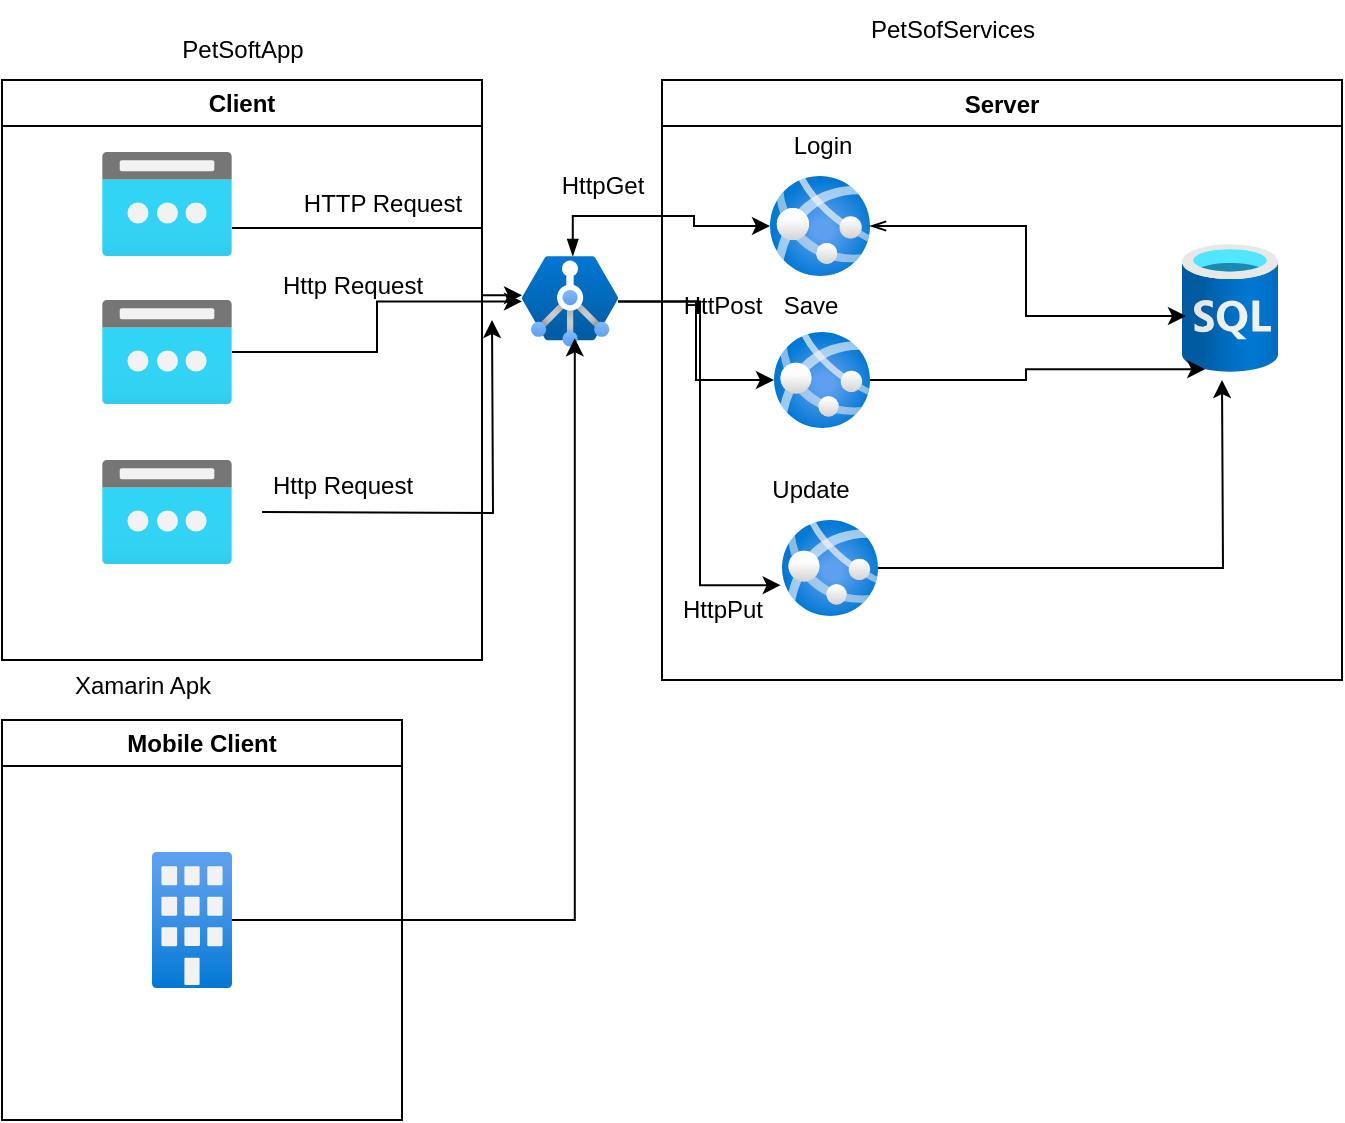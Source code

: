 <mxfile version="26.2.8">
  <diagram name="Página-1" id="9xy3kgC2zFt6_RA4Lh8E">
    <mxGraphModel dx="1044" dy="1731" grid="1" gridSize="10" guides="1" tooltips="1" connect="1" arrows="1" fold="1" page="1" pageScale="1" pageWidth="827" pageHeight="1169" math="0" shadow="0">
      <root>
        <mxCell id="0" />
        <mxCell id="1" parent="0" />
        <mxCell id="7BlhK_Sb44Tu6MLW47Kn-22" value="Server" style="swimlane;" parent="1" vertex="1">
          <mxGeometry x="340" y="30" width="340" height="300" as="geometry" />
        </mxCell>
        <mxCell id="7BlhK_Sb44Tu6MLW47Kn-24" value="" style="image;aspect=fixed;html=1;points=[];align=center;fontSize=12;image=img/lib/azure2/app_services/App_Services.svg;" parent="7BlhK_Sb44Tu6MLW47Kn-22" vertex="1">
          <mxGeometry x="54" y="48" width="50" height="50" as="geometry" />
        </mxCell>
        <mxCell id="7BlhK_Sb44Tu6MLW47Kn-27" value="" style="image;aspect=fixed;html=1;points=[];align=center;fontSize=12;image=img/lib/azure2/app_services/App_Services.svg;" parent="7BlhK_Sb44Tu6MLW47Kn-22" vertex="1">
          <mxGeometry x="56" y="126" width="48" height="48" as="geometry" />
        </mxCell>
        <mxCell id="fcScC6DPo2DDZxpifk3k-20" style="edgeStyle=orthogonalEdgeStyle;rounded=0;orthogonalLoop=1;jettySize=auto;html=1;" edge="1" parent="7BlhK_Sb44Tu6MLW47Kn-22" source="7BlhK_Sb44Tu6MLW47Kn-28">
          <mxGeometry relative="1" as="geometry">
            <mxPoint x="280" y="150" as="targetPoint" />
          </mxGeometry>
        </mxCell>
        <mxCell id="7BlhK_Sb44Tu6MLW47Kn-28" value="" style="image;aspect=fixed;html=1;points=[];align=center;fontSize=12;image=img/lib/azure2/app_services/App_Services.svg;" parent="7BlhK_Sb44Tu6MLW47Kn-22" vertex="1">
          <mxGeometry x="60" y="220" width="48" height="48" as="geometry" />
        </mxCell>
        <mxCell id="fcScC6DPo2DDZxpifk3k-19" value="HttPost" style="text;html=1;align=center;verticalAlign=middle;resizable=0;points=[];autosize=1;strokeColor=none;fillColor=none;" vertex="1" parent="7BlhK_Sb44Tu6MLW47Kn-22">
          <mxGeometry y="98" width="60" height="30" as="geometry" />
        </mxCell>
        <mxCell id="fcScC6DPo2DDZxpifk3k-22" value="Save" style="text;html=1;align=center;verticalAlign=middle;resizable=0;points=[];autosize=1;strokeColor=none;fillColor=none;" vertex="1" parent="7BlhK_Sb44Tu6MLW47Kn-22">
          <mxGeometry x="49" y="98" width="50" height="30" as="geometry" />
        </mxCell>
        <mxCell id="fcScC6DPo2DDZxpifk3k-23" value="HttpPut" style="text;html=1;align=center;verticalAlign=middle;resizable=0;points=[];autosize=1;strokeColor=none;fillColor=none;" vertex="1" parent="7BlhK_Sb44Tu6MLW47Kn-22">
          <mxGeometry y="250" width="60" height="30" as="geometry" />
        </mxCell>
        <mxCell id="fcScC6DPo2DDZxpifk3k-24" value="Update" style="text;html=1;align=center;verticalAlign=middle;resizable=0;points=[];autosize=1;strokeColor=none;fillColor=none;" vertex="1" parent="7BlhK_Sb44Tu6MLW47Kn-22">
          <mxGeometry x="44" y="190" width="60" height="30" as="geometry" />
        </mxCell>
        <mxCell id="7BlhK_Sb44Tu6MLW47Kn-23" value="" style="image;aspect=fixed;html=1;points=[];align=center;fontSize=12;image=img/lib/azure2/databases/SQL_Database.svg;" parent="1" vertex="1">
          <mxGeometry x="600" y="112" width="48" height="64" as="geometry" />
        </mxCell>
        <mxCell id="7BlhK_Sb44Tu6MLW47Kn-31" style="edgeStyle=orthogonalEdgeStyle;rounded=0;orthogonalLoop=1;jettySize=auto;html=1;" parent="1" source="7BlhK_Sb44Tu6MLW47Kn-25" target="7BlhK_Sb44Tu6MLW47Kn-27" edge="1">
          <mxGeometry relative="1" as="geometry" />
        </mxCell>
        <mxCell id="7BlhK_Sb44Tu6MLW47Kn-34" style="edgeStyle=orthogonalEdgeStyle;rounded=0;orthogonalLoop=1;jettySize=auto;html=1;exitX=0.529;exitY=0;exitDx=0;exitDy=0;exitPerimeter=0;startArrow=blockThin;startFill=1;" parent="1" source="7BlhK_Sb44Tu6MLW47Kn-25" target="7BlhK_Sb44Tu6MLW47Kn-24" edge="1">
          <mxGeometry relative="1" as="geometry" />
        </mxCell>
        <mxCell id="7BlhK_Sb44Tu6MLW47Kn-25" value="" style="image;aspect=fixed;html=1;points=[];align=center;fontSize=12;image=img/lib/azure2/networking/Application_Gateway_Containers.svg;" parent="1" vertex="1">
          <mxGeometry x="270" y="118" width="48" height="45.35" as="geometry" />
        </mxCell>
        <mxCell id="7BlhK_Sb44Tu6MLW47Kn-32" style="edgeStyle=orthogonalEdgeStyle;rounded=0;orthogonalLoop=1;jettySize=auto;html=1;entryX=0.042;entryY=0.563;entryDx=0;entryDy=0;entryPerimeter=0;startArrow=openThin;startFill=0;" parent="1" source="7BlhK_Sb44Tu6MLW47Kn-24" target="7BlhK_Sb44Tu6MLW47Kn-23" edge="1">
          <mxGeometry relative="1" as="geometry" />
        </mxCell>
        <mxCell id="fcScC6DPo2DDZxpifk3k-3" value="Client" style="swimlane;whiteSpace=wrap;html=1;" vertex="1" parent="1">
          <mxGeometry x="10" y="30" width="240" height="290" as="geometry" />
        </mxCell>
        <mxCell id="fcScC6DPo2DDZxpifk3k-4" value="" style="image;aspect=fixed;html=1;points=[];align=center;fontSize=12;image=img/lib/azure2/networking/Public_IP_Addresses.svg;" vertex="1" parent="fcScC6DPo2DDZxpifk3k-3">
          <mxGeometry x="50" y="110" width="65" height="52" as="geometry" />
        </mxCell>
        <mxCell id="7BlhK_Sb44Tu6MLW47Kn-26" value="" style="image;aspect=fixed;html=1;points=[];align=center;fontSize=12;image=img/lib/azure2/networking/Public_IP_Addresses.svg;" parent="fcScC6DPo2DDZxpifk3k-3" vertex="1">
          <mxGeometry x="50" y="36" width="65" height="52" as="geometry" />
        </mxCell>
        <mxCell id="fcScC6DPo2DDZxpifk3k-5" value="" style="image;aspect=fixed;html=1;points=[];align=center;fontSize=12;image=img/lib/azure2/networking/Public_IP_Addresses.svg;" vertex="1" parent="fcScC6DPo2DDZxpifk3k-3">
          <mxGeometry x="50" y="190" width="65" height="52" as="geometry" />
        </mxCell>
        <mxCell id="fcScC6DPo2DDZxpifk3k-13" value="HTTP Request" style="text;html=1;align=center;verticalAlign=middle;resizable=0;points=[];autosize=1;strokeColor=none;fillColor=none;" vertex="1" parent="fcScC6DPo2DDZxpifk3k-3">
          <mxGeometry x="140" y="47" width="100" height="30" as="geometry" />
        </mxCell>
        <mxCell id="fcScC6DPo2DDZxpifk3k-25" value="Http Request" style="text;html=1;align=center;verticalAlign=middle;resizable=0;points=[];autosize=1;strokeColor=none;fillColor=none;" vertex="1" parent="fcScC6DPo2DDZxpifk3k-3">
          <mxGeometry x="130" y="88" width="90" height="30" as="geometry" />
        </mxCell>
        <mxCell id="fcScC6DPo2DDZxpifk3k-9" style="edgeStyle=orthogonalEdgeStyle;rounded=0;orthogonalLoop=1;jettySize=auto;html=1;" edge="1" parent="1" source="fcScC6DPo2DDZxpifk3k-4" target="7BlhK_Sb44Tu6MLW47Kn-25">
          <mxGeometry relative="1" as="geometry" />
        </mxCell>
        <mxCell id="fcScC6DPo2DDZxpifk3k-12" style="edgeStyle=orthogonalEdgeStyle;rounded=0;orthogonalLoop=1;jettySize=auto;html=1;entryX=0;entryY=0.433;entryDx=0;entryDy=0;entryPerimeter=0;" edge="1" parent="1" source="7BlhK_Sb44Tu6MLW47Kn-26" target="7BlhK_Sb44Tu6MLW47Kn-25">
          <mxGeometry relative="1" as="geometry">
            <Array as="points">
              <mxPoint x="250" y="104" />
            </Array>
          </mxGeometry>
        </mxCell>
        <mxCell id="fcScC6DPo2DDZxpifk3k-11" style="edgeStyle=orthogonalEdgeStyle;rounded=0;orthogonalLoop=1;jettySize=auto;html=1;" edge="1" parent="1">
          <mxGeometry relative="1" as="geometry">
            <mxPoint x="255" y="150" as="targetPoint" />
            <mxPoint x="140" y="246" as="sourcePoint" />
          </mxGeometry>
        </mxCell>
        <mxCell id="fcScC6DPo2DDZxpifk3k-14" value="HttpGet" style="text;html=1;align=center;verticalAlign=middle;resizable=0;points=[];autosize=1;strokeColor=none;fillColor=none;" vertex="1" parent="1">
          <mxGeometry x="280" y="68" width="60" height="30" as="geometry" />
        </mxCell>
        <mxCell id="fcScC6DPo2DDZxpifk3k-15" value="Http Request" style="text;html=1;align=center;verticalAlign=middle;resizable=0;points=[];autosize=1;strokeColor=none;fillColor=none;" vertex="1" parent="1">
          <mxGeometry x="135" y="218" width="90" height="30" as="geometry" />
        </mxCell>
        <mxCell id="fcScC6DPo2DDZxpifk3k-16" style="edgeStyle=orthogonalEdgeStyle;rounded=0;orthogonalLoop=1;jettySize=auto;html=1;entryX=0.242;entryY=0.978;entryDx=0;entryDy=0;entryPerimeter=0;" edge="1" parent="1" source="7BlhK_Sb44Tu6MLW47Kn-27" target="7BlhK_Sb44Tu6MLW47Kn-23">
          <mxGeometry relative="1" as="geometry" />
        </mxCell>
        <mxCell id="fcScC6DPo2DDZxpifk3k-18" style="edgeStyle=orthogonalEdgeStyle;rounded=0;orthogonalLoop=1;jettySize=auto;html=1;entryX=-0.014;entryY=0.679;entryDx=0;entryDy=0;entryPerimeter=0;" edge="1" parent="1" source="7BlhK_Sb44Tu6MLW47Kn-25" target="7BlhK_Sb44Tu6MLW47Kn-28">
          <mxGeometry relative="1" as="geometry" />
        </mxCell>
        <mxCell id="fcScC6DPo2DDZxpifk3k-21" value="Login" style="text;html=1;align=center;verticalAlign=middle;resizable=0;points=[];autosize=1;strokeColor=none;fillColor=none;" vertex="1" parent="1">
          <mxGeometry x="395" y="48" width="50" height="30" as="geometry" />
        </mxCell>
        <mxCell id="fcScC6DPo2DDZxpifk3k-26" value="PetSoftApp" style="text;html=1;align=center;verticalAlign=middle;resizable=0;points=[];autosize=1;strokeColor=none;fillColor=none;" vertex="1" parent="1">
          <mxGeometry x="90" width="80" height="30" as="geometry" />
        </mxCell>
        <mxCell id="fcScC6DPo2DDZxpifk3k-27" value="PetSofServices" style="text;html=1;align=center;verticalAlign=middle;resizable=0;points=[];autosize=1;strokeColor=none;fillColor=none;" vertex="1" parent="1">
          <mxGeometry x="430" y="-10" width="110" height="30" as="geometry" />
        </mxCell>
        <mxCell id="fcScC6DPo2DDZxpifk3k-28" value="Mobile Client" style="swimlane;whiteSpace=wrap;html=1;" vertex="1" parent="1">
          <mxGeometry x="10" y="350" width="200" height="200" as="geometry" />
        </mxCell>
        <mxCell id="fcScC6DPo2DDZxpifk3k-29" value="" style="image;aspect=fixed;html=1;points=[];align=center;fontSize=12;image=img/lib/azure2/other/Exchange_On_Premises_Access.svg;" vertex="1" parent="fcScC6DPo2DDZxpifk3k-28">
          <mxGeometry x="75" y="66" width="40" height="68" as="geometry" />
        </mxCell>
        <mxCell id="fcScC6DPo2DDZxpifk3k-30" style="edgeStyle=orthogonalEdgeStyle;rounded=0;orthogonalLoop=1;jettySize=auto;html=1;entryX=0.55;entryY=0.908;entryDx=0;entryDy=0;entryPerimeter=0;" edge="1" parent="1" source="fcScC6DPo2DDZxpifk3k-29" target="7BlhK_Sb44Tu6MLW47Kn-25">
          <mxGeometry relative="1" as="geometry" />
        </mxCell>
        <mxCell id="fcScC6DPo2DDZxpifk3k-31" value="Xamarin Apk" style="text;html=1;align=center;verticalAlign=middle;resizable=0;points=[];autosize=1;strokeColor=none;fillColor=none;" vertex="1" parent="1">
          <mxGeometry x="35" y="318" width="90" height="30" as="geometry" />
        </mxCell>
      </root>
    </mxGraphModel>
  </diagram>
</mxfile>
